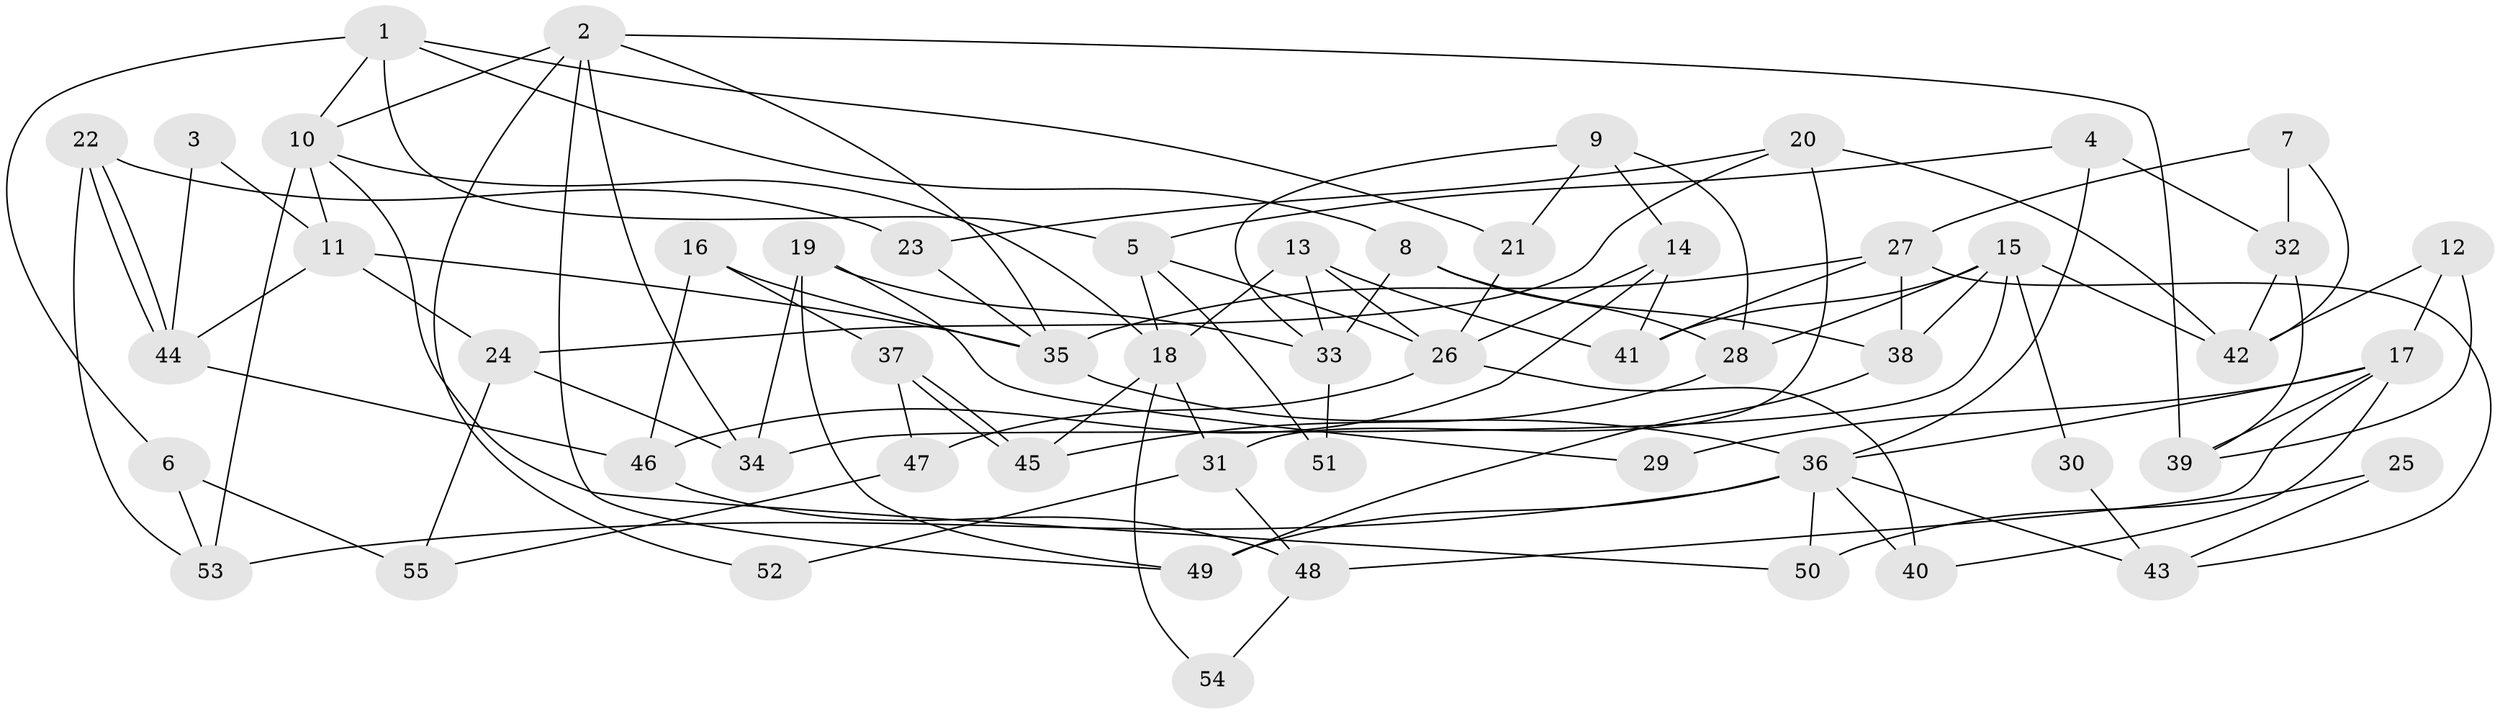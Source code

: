 // Generated by graph-tools (version 1.1) at 2025/52/03/09/25 04:52:11]
// undirected, 55 vertices, 110 edges
graph export_dot {
graph [start="1"]
  node [color=gray90,style=filled];
  1;
  2;
  3;
  4;
  5;
  6;
  7;
  8;
  9;
  10;
  11;
  12;
  13;
  14;
  15;
  16;
  17;
  18;
  19;
  20;
  21;
  22;
  23;
  24;
  25;
  26;
  27;
  28;
  29;
  30;
  31;
  32;
  33;
  34;
  35;
  36;
  37;
  38;
  39;
  40;
  41;
  42;
  43;
  44;
  45;
  46;
  47;
  48;
  49;
  50;
  51;
  52;
  53;
  54;
  55;
  1 -- 10;
  1 -- 5;
  1 -- 6;
  1 -- 8;
  1 -- 21;
  2 -- 49;
  2 -- 39;
  2 -- 10;
  2 -- 34;
  2 -- 35;
  2 -- 52;
  3 -- 44;
  3 -- 11;
  4 -- 36;
  4 -- 32;
  4 -- 5;
  5 -- 18;
  5 -- 26;
  5 -- 51;
  6 -- 53;
  6 -- 55;
  7 -- 27;
  7 -- 42;
  7 -- 32;
  8 -- 38;
  8 -- 28;
  8 -- 33;
  9 -- 21;
  9 -- 33;
  9 -- 14;
  9 -- 28;
  10 -- 18;
  10 -- 11;
  10 -- 50;
  10 -- 53;
  11 -- 44;
  11 -- 24;
  11 -- 35;
  12 -- 17;
  12 -- 42;
  12 -- 39;
  13 -- 26;
  13 -- 41;
  13 -- 18;
  13 -- 33;
  14 -- 41;
  14 -- 26;
  14 -- 46;
  15 -- 34;
  15 -- 28;
  15 -- 30;
  15 -- 38;
  15 -- 41;
  15 -- 42;
  16 -- 35;
  16 -- 37;
  16 -- 46;
  17 -- 48;
  17 -- 36;
  17 -- 29;
  17 -- 39;
  17 -- 40;
  18 -- 45;
  18 -- 31;
  18 -- 54;
  19 -- 34;
  19 -- 33;
  19 -- 29;
  19 -- 49;
  20 -- 23;
  20 -- 42;
  20 -- 24;
  20 -- 31;
  21 -- 26;
  22 -- 53;
  22 -- 44;
  22 -- 44;
  22 -- 23;
  23 -- 35;
  24 -- 34;
  24 -- 55;
  25 -- 50;
  25 -- 43;
  26 -- 40;
  26 -- 47;
  27 -- 35;
  27 -- 38;
  27 -- 41;
  27 -- 43;
  28 -- 45;
  30 -- 43;
  31 -- 48;
  31 -- 52;
  32 -- 39;
  32 -- 42;
  33 -- 51;
  35 -- 36;
  36 -- 40;
  36 -- 43;
  36 -- 49;
  36 -- 50;
  36 -- 53;
  37 -- 45;
  37 -- 45;
  37 -- 47;
  38 -- 49;
  44 -- 46;
  46 -- 48;
  47 -- 55;
  48 -- 54;
}
